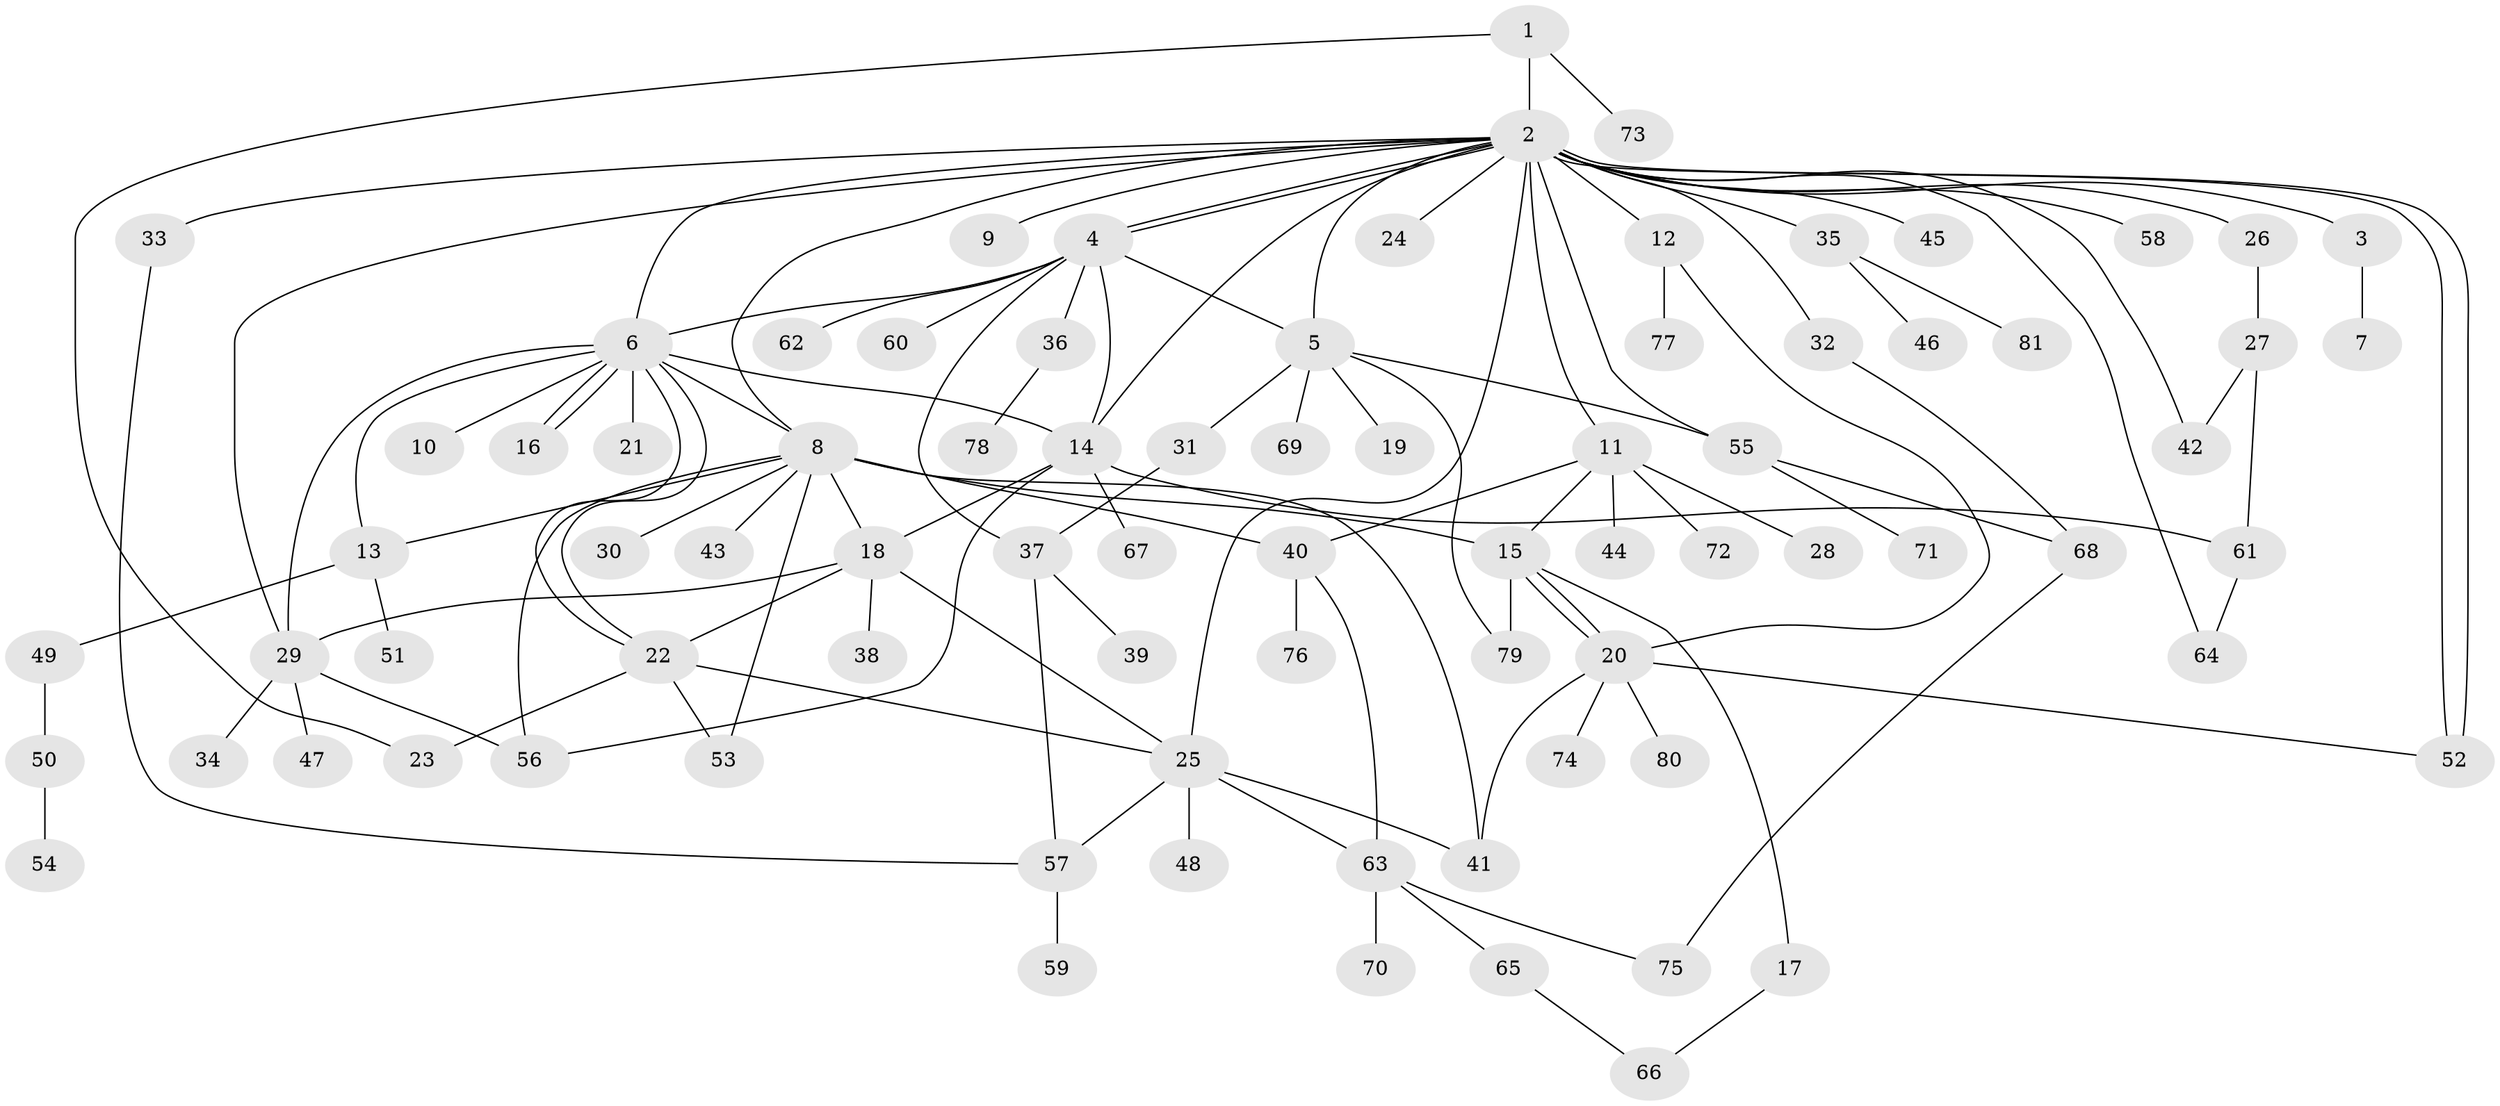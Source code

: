 // Generated by graph-tools (version 1.1) at 2025/35/03/09/25 02:35:34]
// undirected, 81 vertices, 119 edges
graph export_dot {
graph [start="1"]
  node [color=gray90,style=filled];
  1;
  2;
  3;
  4;
  5;
  6;
  7;
  8;
  9;
  10;
  11;
  12;
  13;
  14;
  15;
  16;
  17;
  18;
  19;
  20;
  21;
  22;
  23;
  24;
  25;
  26;
  27;
  28;
  29;
  30;
  31;
  32;
  33;
  34;
  35;
  36;
  37;
  38;
  39;
  40;
  41;
  42;
  43;
  44;
  45;
  46;
  47;
  48;
  49;
  50;
  51;
  52;
  53;
  54;
  55;
  56;
  57;
  58;
  59;
  60;
  61;
  62;
  63;
  64;
  65;
  66;
  67;
  68;
  69;
  70;
  71;
  72;
  73;
  74;
  75;
  76;
  77;
  78;
  79;
  80;
  81;
  1 -- 2;
  1 -- 23;
  1 -- 73;
  2 -- 3;
  2 -- 4;
  2 -- 4;
  2 -- 5;
  2 -- 6;
  2 -- 8;
  2 -- 9;
  2 -- 11;
  2 -- 12;
  2 -- 14;
  2 -- 24;
  2 -- 25;
  2 -- 26;
  2 -- 29;
  2 -- 32;
  2 -- 33;
  2 -- 35;
  2 -- 42;
  2 -- 45;
  2 -- 52;
  2 -- 52;
  2 -- 55;
  2 -- 58;
  2 -- 64;
  3 -- 7;
  4 -- 5;
  4 -- 6;
  4 -- 14;
  4 -- 36;
  4 -- 37;
  4 -- 60;
  4 -- 62;
  5 -- 19;
  5 -- 31;
  5 -- 55;
  5 -- 69;
  5 -- 79;
  6 -- 8;
  6 -- 10;
  6 -- 13;
  6 -- 14;
  6 -- 16;
  6 -- 16;
  6 -- 21;
  6 -- 22;
  6 -- 22;
  6 -- 29;
  8 -- 13;
  8 -- 15;
  8 -- 18;
  8 -- 30;
  8 -- 40;
  8 -- 41;
  8 -- 43;
  8 -- 53;
  8 -- 56;
  11 -- 15;
  11 -- 28;
  11 -- 40;
  11 -- 44;
  11 -- 72;
  12 -- 20;
  12 -- 77;
  13 -- 49;
  13 -- 51;
  14 -- 18;
  14 -- 56;
  14 -- 61;
  14 -- 67;
  15 -- 17;
  15 -- 20;
  15 -- 20;
  15 -- 79;
  17 -- 66;
  18 -- 22;
  18 -- 25;
  18 -- 29;
  18 -- 38;
  20 -- 41;
  20 -- 52;
  20 -- 74;
  20 -- 80;
  22 -- 23;
  22 -- 25;
  22 -- 53;
  25 -- 41;
  25 -- 48;
  25 -- 57;
  25 -- 63;
  26 -- 27;
  27 -- 42;
  27 -- 61;
  29 -- 34;
  29 -- 47;
  29 -- 56;
  31 -- 37;
  32 -- 68;
  33 -- 57;
  35 -- 46;
  35 -- 81;
  36 -- 78;
  37 -- 39;
  37 -- 57;
  40 -- 63;
  40 -- 76;
  49 -- 50;
  50 -- 54;
  55 -- 68;
  55 -- 71;
  57 -- 59;
  61 -- 64;
  63 -- 65;
  63 -- 70;
  63 -- 75;
  65 -- 66;
  68 -- 75;
}
